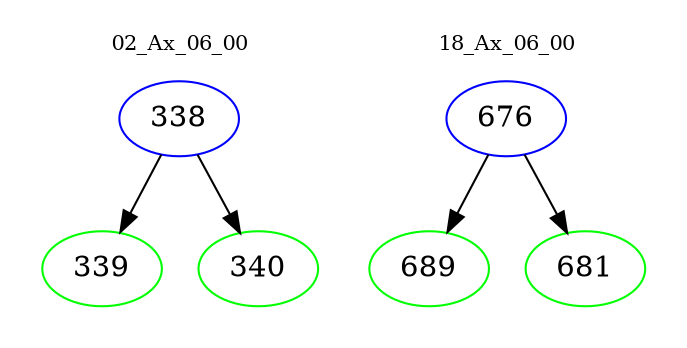 digraph{
subgraph cluster_0 {
color = white
label = "02_Ax_06_00";
fontsize=10;
T0_338 [label="338", color="blue"]
T0_338 -> T0_339 [color="black"]
T0_339 [label="339", color="green"]
T0_338 -> T0_340 [color="black"]
T0_340 [label="340", color="green"]
}
subgraph cluster_1 {
color = white
label = "18_Ax_06_00";
fontsize=10;
T1_676 [label="676", color="blue"]
T1_676 -> T1_689 [color="black"]
T1_689 [label="689", color="green"]
T1_676 -> T1_681 [color="black"]
T1_681 [label="681", color="green"]
}
}
